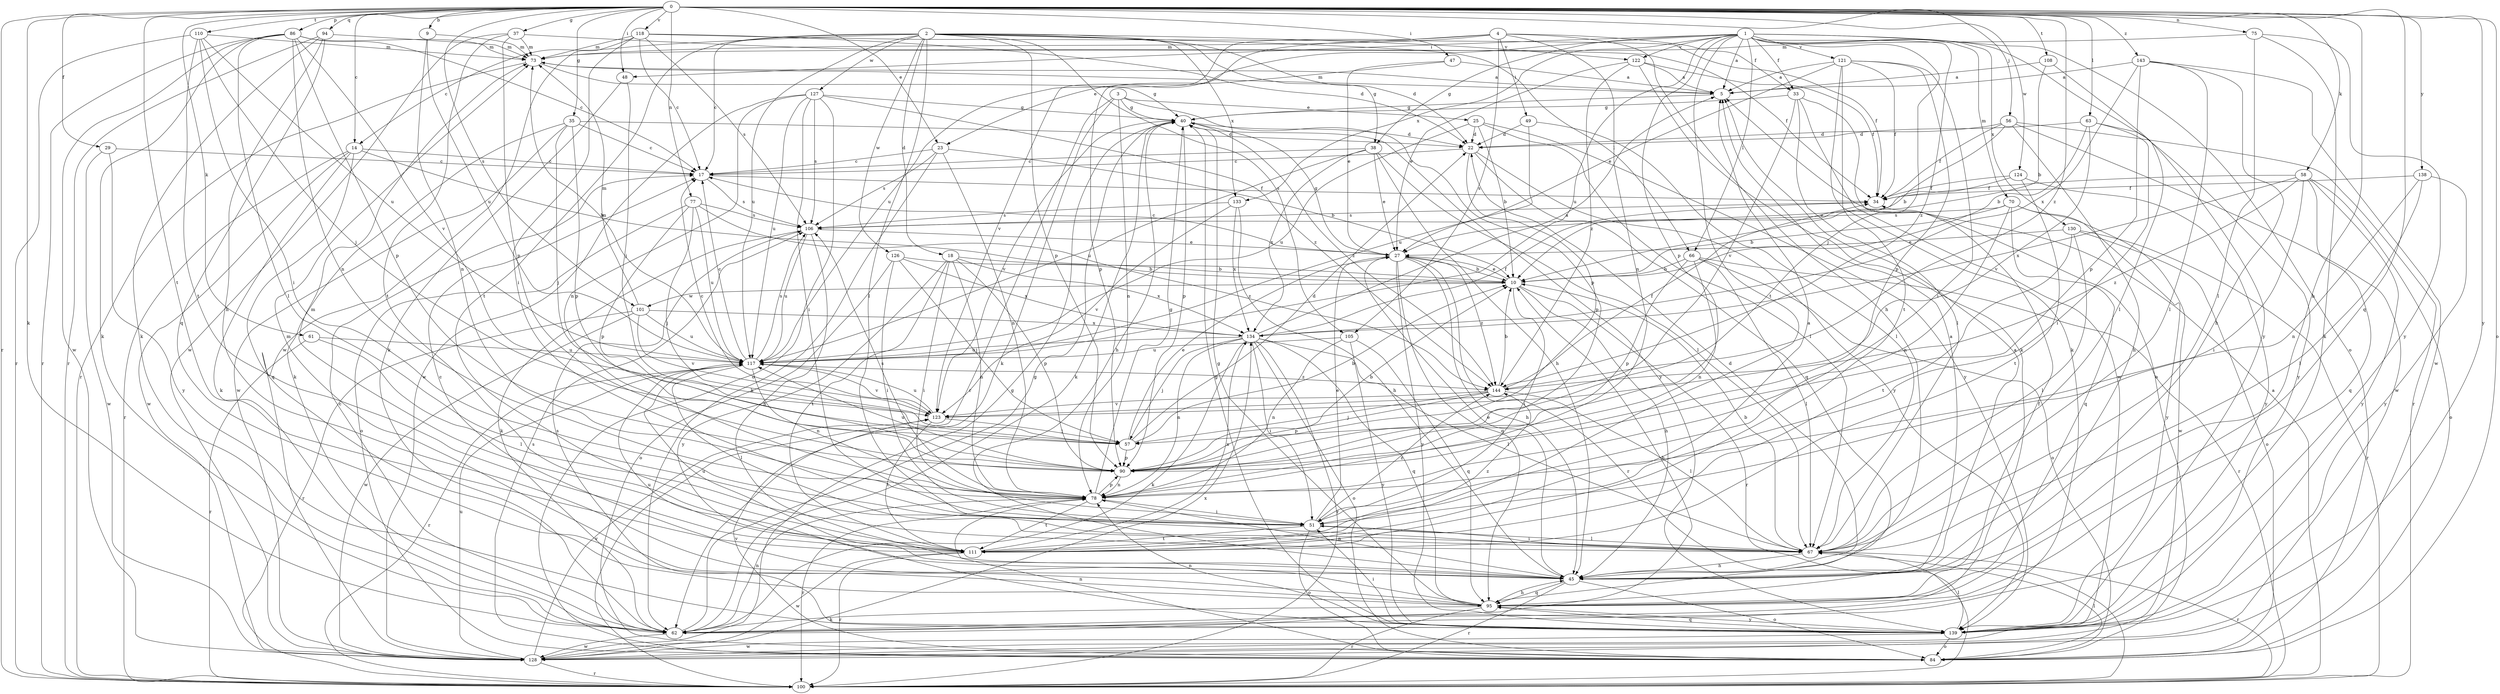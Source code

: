 strict digraph  {
0;
1;
2;
3;
4;
5;
9;
10;
14;
17;
18;
22;
23;
25;
27;
29;
33;
34;
35;
37;
38;
40;
45;
47;
48;
49;
51;
56;
57;
58;
61;
62;
63;
66;
67;
70;
73;
75;
77;
78;
84;
86;
90;
94;
95;
100;
101;
105;
106;
108;
110;
111;
117;
118;
121;
122;
123;
124;
126;
127;
128;
130;
133;
134;
138;
139;
143;
144;
0 -> 9  [label=b];
0 -> 14  [label=c];
0 -> 23  [label=e];
0 -> 29  [label=f];
0 -> 35  [label=g];
0 -> 37  [label=g];
0 -> 45  [label=h];
0 -> 47  [label=i];
0 -> 48  [label=i];
0 -> 56  [label=j];
0 -> 58  [label=k];
0 -> 61  [label=k];
0 -> 62  [label=k];
0 -> 63  [label=l];
0 -> 75  [label=n];
0 -> 77  [label=n];
0 -> 84  [label=o];
0 -> 86  [label=p];
0 -> 94  [label=q];
0 -> 95  [label=q];
0 -> 100  [label=r];
0 -> 101  [label=s];
0 -> 108  [label=t];
0 -> 110  [label=t];
0 -> 111  [label=t];
0 -> 118  [label=v];
0 -> 124  [label=w];
0 -> 138  [label=y];
0 -> 139  [label=y];
0 -> 143  [label=z];
0 -> 144  [label=z];
1 -> 5  [label=a];
1 -> 23  [label=e];
1 -> 33  [label=f];
1 -> 38  [label=g];
1 -> 48  [label=i];
1 -> 57  [label=j];
1 -> 66  [label=l];
1 -> 70  [label=m];
1 -> 84  [label=o];
1 -> 90  [label=p];
1 -> 111  [label=t];
1 -> 117  [label=u];
1 -> 121  [label=v];
1 -> 122  [label=v];
1 -> 130  [label=x];
1 -> 133  [label=x];
1 -> 139  [label=y];
1 -> 144  [label=z];
2 -> 14  [label=c];
2 -> 17  [label=c];
2 -> 18  [label=d];
2 -> 22  [label=d];
2 -> 38  [label=g];
2 -> 66  [label=l];
2 -> 67  [label=l];
2 -> 90  [label=p];
2 -> 105  [label=s];
2 -> 111  [label=t];
2 -> 117  [label=u];
2 -> 122  [label=v];
2 -> 126  [label=w];
2 -> 127  [label=w];
2 -> 133  [label=x];
3 -> 25  [label=e];
3 -> 40  [label=g];
3 -> 62  [label=k];
3 -> 78  [label=n];
3 -> 90  [label=p];
3 -> 100  [label=r];
4 -> 33  [label=f];
4 -> 45  [label=h];
4 -> 49  [label=i];
4 -> 73  [label=m];
4 -> 78  [label=n];
4 -> 105  [label=s];
4 -> 117  [label=u];
4 -> 123  [label=v];
5 -> 40  [label=g];
5 -> 73  [label=m];
9 -> 73  [label=m];
9 -> 78  [label=n];
9 -> 117  [label=u];
10 -> 27  [label=e];
10 -> 45  [label=h];
10 -> 51  [label=i];
10 -> 100  [label=r];
10 -> 101  [label=w];
14 -> 10  [label=b];
14 -> 17  [label=c];
14 -> 62  [label=k];
14 -> 95  [label=q];
14 -> 100  [label=r];
14 -> 128  [label=w];
17 -> 34  [label=f];
17 -> 106  [label=s];
18 -> 10  [label=b];
18 -> 51  [label=i];
18 -> 78  [label=n];
18 -> 90  [label=p];
18 -> 111  [label=t];
18 -> 134  [label=x];
18 -> 139  [label=y];
22 -> 17  [label=c];
22 -> 90  [label=p];
22 -> 95  [label=q];
22 -> 139  [label=y];
23 -> 10  [label=b];
23 -> 17  [label=c];
23 -> 62  [label=k];
23 -> 78  [label=n];
23 -> 106  [label=s];
25 -> 10  [label=b];
25 -> 22  [label=d];
25 -> 67  [label=l];
25 -> 117  [label=u];
25 -> 139  [label=y];
27 -> 10  [label=b];
27 -> 17  [label=c];
27 -> 40  [label=g];
27 -> 45  [label=h];
27 -> 95  [label=q];
27 -> 100  [label=r];
27 -> 139  [label=y];
27 -> 144  [label=z];
29 -> 17  [label=c];
29 -> 128  [label=w];
29 -> 139  [label=y];
33 -> 40  [label=g];
33 -> 67  [label=l];
33 -> 84  [label=o];
33 -> 123  [label=v];
33 -> 128  [label=w];
34 -> 106  [label=s];
35 -> 17  [label=c];
35 -> 22  [label=d];
35 -> 57  [label=j];
35 -> 62  [label=k];
35 -> 90  [label=p];
35 -> 128  [label=w];
37 -> 34  [label=f];
37 -> 73  [label=m];
37 -> 90  [label=p];
37 -> 111  [label=t];
37 -> 128  [label=w];
38 -> 17  [label=c];
38 -> 27  [label=e];
38 -> 45  [label=h];
38 -> 67  [label=l];
38 -> 117  [label=u];
38 -> 134  [label=x];
40 -> 22  [label=d];
40 -> 45  [label=h];
40 -> 62  [label=k];
40 -> 90  [label=p];
40 -> 123  [label=v];
40 -> 139  [label=y];
40 -> 144  [label=z];
45 -> 5  [label=a];
45 -> 17  [label=c];
45 -> 22  [label=d];
45 -> 27  [label=e];
45 -> 78  [label=n];
45 -> 84  [label=o];
45 -> 95  [label=q];
45 -> 100  [label=r];
45 -> 117  [label=u];
47 -> 5  [label=a];
47 -> 27  [label=e];
47 -> 90  [label=p];
48 -> 57  [label=j];
48 -> 62  [label=k];
49 -> 22  [label=d];
49 -> 67  [label=l];
49 -> 117  [label=u];
51 -> 27  [label=e];
51 -> 67  [label=l];
51 -> 84  [label=o];
51 -> 111  [label=t];
51 -> 144  [label=z];
56 -> 10  [label=b];
56 -> 22  [label=d];
56 -> 34  [label=f];
56 -> 45  [label=h];
56 -> 100  [label=r];
56 -> 128  [label=w];
57 -> 10  [label=b];
57 -> 22  [label=d];
57 -> 27  [label=e];
57 -> 90  [label=p];
58 -> 34  [label=f];
58 -> 51  [label=i];
58 -> 84  [label=o];
58 -> 95  [label=q];
58 -> 134  [label=x];
58 -> 139  [label=y];
58 -> 144  [label=z];
61 -> 67  [label=l];
61 -> 100  [label=r];
61 -> 117  [label=u];
62 -> 10  [label=b];
62 -> 17  [label=c];
62 -> 40  [label=g];
62 -> 78  [label=n];
62 -> 128  [label=w];
63 -> 10  [label=b];
63 -> 22  [label=d];
63 -> 51  [label=i];
63 -> 123  [label=v];
63 -> 139  [label=y];
66 -> 10  [label=b];
66 -> 67  [label=l];
66 -> 78  [label=n];
66 -> 84  [label=o];
66 -> 90  [label=p];
66 -> 100  [label=r];
67 -> 10  [label=b];
67 -> 45  [label=h];
67 -> 51  [label=i];
67 -> 100  [label=r];
70 -> 10  [label=b];
70 -> 78  [label=n];
70 -> 95  [label=q];
70 -> 106  [label=s];
70 -> 128  [label=w];
70 -> 139  [label=y];
73 -> 5  [label=a];
73 -> 40  [label=g];
73 -> 100  [label=r];
75 -> 62  [label=k];
75 -> 67  [label=l];
75 -> 73  [label=m];
75 -> 139  [label=y];
77 -> 57  [label=j];
77 -> 84  [label=o];
77 -> 90  [label=p];
77 -> 106  [label=s];
77 -> 117  [label=u];
77 -> 144  [label=z];
78 -> 40  [label=g];
78 -> 51  [label=i];
78 -> 90  [label=p];
78 -> 100  [label=r];
78 -> 106  [label=s];
78 -> 111  [label=t];
84 -> 67  [label=l];
84 -> 78  [label=n];
84 -> 106  [label=s];
84 -> 123  [label=v];
86 -> 17  [label=c];
86 -> 62  [label=k];
86 -> 67  [label=l];
86 -> 73  [label=m];
86 -> 78  [label=n];
86 -> 90  [label=p];
86 -> 100  [label=r];
86 -> 123  [label=v];
86 -> 128  [label=w];
90 -> 10  [label=b];
90 -> 78  [label=n];
90 -> 117  [label=u];
94 -> 45  [label=h];
94 -> 62  [label=k];
94 -> 73  [label=m];
94 -> 95  [label=q];
94 -> 100  [label=r];
95 -> 5  [label=a];
95 -> 34  [label=f];
95 -> 40  [label=g];
95 -> 45  [label=h];
95 -> 62  [label=k];
95 -> 73  [label=m];
95 -> 100  [label=r];
95 -> 117  [label=u];
95 -> 139  [label=y];
100 -> 5  [label=a];
101 -> 73  [label=m];
101 -> 100  [label=r];
101 -> 117  [label=u];
101 -> 123  [label=v];
101 -> 128  [label=w];
101 -> 134  [label=x];
105 -> 78  [label=n];
105 -> 95  [label=q];
105 -> 117  [label=u];
105 -> 139  [label=y];
106 -> 27  [label=e];
106 -> 45  [label=h];
106 -> 62  [label=k];
106 -> 117  [label=u];
108 -> 5  [label=a];
108 -> 10  [label=b];
108 -> 67  [label=l];
110 -> 51  [label=i];
110 -> 57  [label=j];
110 -> 73  [label=m];
110 -> 100  [label=r];
110 -> 111  [label=t];
110 -> 117  [label=u];
111 -> 5  [label=a];
111 -> 73  [label=m];
111 -> 100  [label=r];
111 -> 128  [label=w];
111 -> 134  [label=x];
111 -> 144  [label=z];
117 -> 17  [label=c];
117 -> 67  [label=l];
117 -> 73  [label=m];
117 -> 78  [label=n];
117 -> 100  [label=r];
117 -> 106  [label=s];
117 -> 123  [label=v];
117 -> 144  [label=z];
118 -> 17  [label=c];
118 -> 22  [label=d];
118 -> 34  [label=f];
118 -> 51  [label=i];
118 -> 73  [label=m];
118 -> 106  [label=s];
118 -> 128  [label=w];
121 -> 5  [label=a];
121 -> 27  [label=e];
121 -> 34  [label=f];
121 -> 51  [label=i];
121 -> 62  [label=k];
121 -> 90  [label=p];
121 -> 111  [label=t];
122 -> 5  [label=a];
122 -> 27  [label=e];
122 -> 34  [label=f];
122 -> 62  [label=k];
122 -> 144  [label=z];
123 -> 17  [label=c];
123 -> 57  [label=j];
123 -> 111  [label=t];
123 -> 117  [label=u];
124 -> 27  [label=e];
124 -> 34  [label=f];
124 -> 111  [label=t];
124 -> 139  [label=y];
126 -> 10  [label=b];
126 -> 51  [label=i];
126 -> 57  [label=j];
126 -> 84  [label=o];
126 -> 134  [label=x];
127 -> 40  [label=g];
127 -> 51  [label=i];
127 -> 78  [label=n];
127 -> 84  [label=o];
127 -> 106  [label=s];
127 -> 117  [label=u];
127 -> 128  [label=w];
127 -> 144  [label=z];
128 -> 40  [label=g];
128 -> 100  [label=r];
128 -> 117  [label=u];
128 -> 123  [label=v];
128 -> 134  [label=x];
130 -> 27  [label=e];
130 -> 67  [label=l];
130 -> 84  [label=o];
130 -> 100  [label=r];
130 -> 111  [label=t];
133 -> 45  [label=h];
133 -> 106  [label=s];
133 -> 123  [label=v];
133 -> 134  [label=x];
134 -> 5  [label=a];
134 -> 34  [label=f];
134 -> 51  [label=i];
134 -> 57  [label=j];
134 -> 62  [label=k];
134 -> 67  [label=l];
134 -> 78  [label=n];
134 -> 84  [label=o];
134 -> 95  [label=q];
134 -> 100  [label=r];
134 -> 117  [label=u];
138 -> 34  [label=f];
138 -> 67  [label=l];
138 -> 78  [label=n];
138 -> 139  [label=y];
139 -> 40  [label=g];
139 -> 51  [label=i];
139 -> 67  [label=l];
139 -> 78  [label=n];
139 -> 84  [label=o];
139 -> 95  [label=q];
139 -> 106  [label=s];
139 -> 128  [label=w];
143 -> 5  [label=a];
143 -> 45  [label=h];
143 -> 67  [label=l];
143 -> 90  [label=p];
143 -> 128  [label=w];
143 -> 134  [label=x];
144 -> 10  [label=b];
144 -> 34  [label=f];
144 -> 57  [label=j];
144 -> 67  [label=l];
144 -> 90  [label=p];
144 -> 123  [label=v];
}
